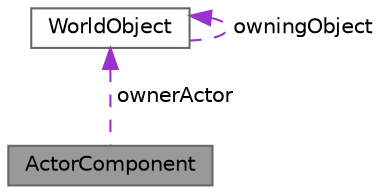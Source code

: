 digraph "ActorComponent"
{
 // LATEX_PDF_SIZE
  bgcolor="transparent";
  edge [fontname=Helvetica,fontsize=10,labelfontname=Helvetica,labelfontsize=10];
  node [fontname=Helvetica,fontsize=10,shape=box,height=0.2,width=0.4];
  Node1 [label="ActorComponent",height=0.2,width=0.4,color="gray40", fillcolor="grey60", style="filled", fontcolor="black",tooltip="Base class to be derived for actor components"];
  Node2 -> Node1 [dir="back",color="darkorchid3",style="dashed",label=" ownerActor" ];
  Node2 [label="WorldObject",height=0.2,width=0.4,color="gray40", fillcolor="white", style="filled",URL="$class_world_object.html",tooltip=" "];
  Node2 -> Node2 [dir="back",color="darkorchid3",style="dashed",label=" owningObject" ];
}
